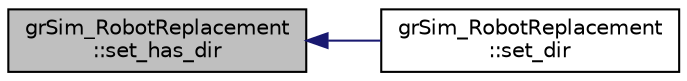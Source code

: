 digraph "grSim_RobotReplacement::set_has_dir"
{
 // INTERACTIVE_SVG=YES
  edge [fontname="Helvetica",fontsize="10",labelfontname="Helvetica",labelfontsize="10"];
  node [fontname="Helvetica",fontsize="10",shape=record];
  rankdir="LR";
  Node1 [label="grSim_RobotReplacement\l::set_has_dir",height=0.2,width=0.4,color="black", fillcolor="grey75", style="filled", fontcolor="black"];
  Node1 -> Node2 [dir="back",color="midnightblue",fontsize="10",style="solid",fontname="Helvetica"];
  Node2 [label="grSim_RobotReplacement\l::set_dir",height=0.2,width=0.4,color="black", fillcolor="white", style="filled",URL="$d5/da8/classgr_sim___robot_replacement.html#ae3ee757cfd77780a23fdbd45b2ec69ca"];
}
